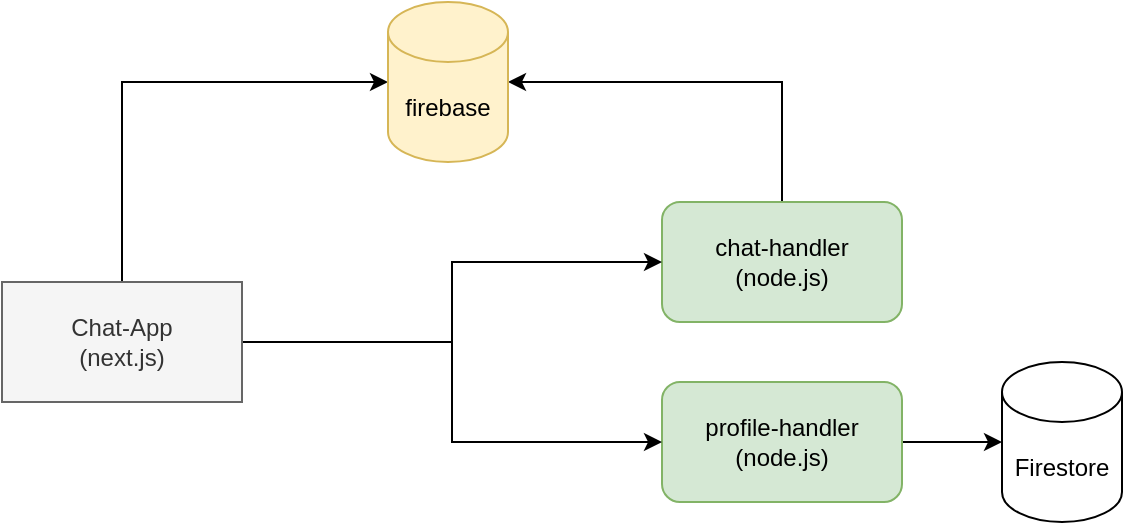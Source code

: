 <mxfile version="20.7.4" type="device"><diagram id="aui-qGRbXpK96Lbte6sU" name="Page-1"><mxGraphModel dx="1434" dy="764" grid="1" gridSize="10" guides="1" tooltips="1" connect="1" arrows="1" fold="1" page="1" pageScale="1" pageWidth="850" pageHeight="1100" math="0" shadow="0"><root><mxCell id="0"/><mxCell id="1" parent="0"/><mxCell id="DbCfpBJJ6Sf9yzRBfBAr-2" value="Firestore" style="shape=cylinder3;whiteSpace=wrap;html=1;boundedLbl=1;backgroundOutline=1;size=15;" vertex="1" parent="1"><mxGeometry x="660" y="490" width="60" height="80" as="geometry"/></mxCell><mxCell id="DbCfpBJJ6Sf9yzRBfBAr-10" style="edgeStyle=orthogonalEdgeStyle;rounded=0;orthogonalLoop=1;jettySize=auto;html=1;exitX=1;exitY=0.5;exitDx=0;exitDy=0;entryX=0;entryY=0.5;entryDx=0;entryDy=0;entryPerimeter=0;" edge="1" parent="1" source="DbCfpBJJ6Sf9yzRBfBAr-3" target="DbCfpBJJ6Sf9yzRBfBAr-2"><mxGeometry relative="1" as="geometry"/></mxCell><mxCell id="DbCfpBJJ6Sf9yzRBfBAr-3" value="profile-handler&lt;br&gt;(node.js)" style="rounded=1;whiteSpace=wrap;html=1;fillColor=#d5e8d4;strokeColor=#82b366;" vertex="1" parent="1"><mxGeometry x="490" y="500" width="120" height="60" as="geometry"/></mxCell><mxCell id="DbCfpBJJ6Sf9yzRBfBAr-11" style="edgeStyle=orthogonalEdgeStyle;rounded=0;orthogonalLoop=1;jettySize=auto;html=1;exitX=0.5;exitY=0;exitDx=0;exitDy=0;entryX=1;entryY=0.5;entryDx=0;entryDy=0;entryPerimeter=0;" edge="1" parent="1" source="DbCfpBJJ6Sf9yzRBfBAr-4" target="DbCfpBJJ6Sf9yzRBfBAr-6"><mxGeometry relative="1" as="geometry"/></mxCell><mxCell id="DbCfpBJJ6Sf9yzRBfBAr-4" value="chat-handler&lt;br&gt;(node.js)" style="rounded=1;whiteSpace=wrap;html=1;fillColor=#d5e8d4;strokeColor=#82b366;" vertex="1" parent="1"><mxGeometry x="490" y="410" width="120" height="60" as="geometry"/></mxCell><mxCell id="DbCfpBJJ6Sf9yzRBfBAr-7" style="edgeStyle=orthogonalEdgeStyle;rounded=0;orthogonalLoop=1;jettySize=auto;html=1;exitX=1;exitY=0.5;exitDx=0;exitDy=0;entryX=0;entryY=0.5;entryDx=0;entryDy=0;" edge="1" parent="1" source="DbCfpBJJ6Sf9yzRBfBAr-5" target="DbCfpBJJ6Sf9yzRBfBAr-4"><mxGeometry relative="1" as="geometry"/></mxCell><mxCell id="DbCfpBJJ6Sf9yzRBfBAr-8" style="edgeStyle=orthogonalEdgeStyle;rounded=0;orthogonalLoop=1;jettySize=auto;html=1;exitX=0.5;exitY=0;exitDx=0;exitDy=0;entryX=0;entryY=0.5;entryDx=0;entryDy=0;entryPerimeter=0;" edge="1" parent="1" source="DbCfpBJJ6Sf9yzRBfBAr-5" target="DbCfpBJJ6Sf9yzRBfBAr-6"><mxGeometry relative="1" as="geometry"/></mxCell><mxCell id="DbCfpBJJ6Sf9yzRBfBAr-9" style="edgeStyle=orthogonalEdgeStyle;rounded=0;orthogonalLoop=1;jettySize=auto;html=1;exitX=1;exitY=0.5;exitDx=0;exitDy=0;entryX=0;entryY=0.5;entryDx=0;entryDy=0;" edge="1" parent="1" source="DbCfpBJJ6Sf9yzRBfBAr-5" target="DbCfpBJJ6Sf9yzRBfBAr-3"><mxGeometry relative="1" as="geometry"/></mxCell><mxCell id="DbCfpBJJ6Sf9yzRBfBAr-5" value="Chat-App&lt;br&gt;(next.js)" style="rounded=0;whiteSpace=wrap;html=1;fillColor=#f5f5f5;fontColor=#333333;strokeColor=#666666;" vertex="1" parent="1"><mxGeometry x="160" y="450" width="120" height="60" as="geometry"/></mxCell><mxCell id="DbCfpBJJ6Sf9yzRBfBAr-6" value="firebase" style="shape=cylinder3;whiteSpace=wrap;html=1;boundedLbl=1;backgroundOutline=1;size=15;fillColor=#fff2cc;strokeColor=#d6b656;" vertex="1" parent="1"><mxGeometry x="353" y="310" width="60" height="80" as="geometry"/></mxCell></root></mxGraphModel></diagram></mxfile>